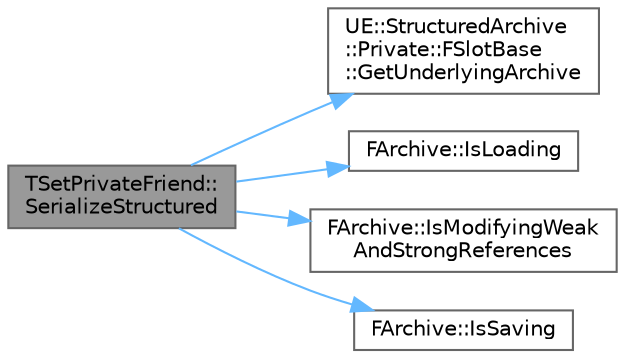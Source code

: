 digraph "TSetPrivateFriend::SerializeStructured"
{
 // INTERACTIVE_SVG=YES
 // LATEX_PDF_SIZE
  bgcolor="transparent";
  edge [fontname=Helvetica,fontsize=10,labelfontname=Helvetica,labelfontsize=10];
  node [fontname=Helvetica,fontsize=10,shape=box,height=0.2,width=0.4];
  rankdir="LR";
  Node1 [id="Node000001",label="TSetPrivateFriend::\lSerializeStructured",height=0.2,width=0.4,color="gray40", fillcolor="grey60", style="filled", fontcolor="black",tooltip="Structured archive serializer."];
  Node1 -> Node2 [id="edge1_Node000001_Node000002",color="steelblue1",style="solid",tooltip=" "];
  Node2 [id="Node000002",label="UE::StructuredArchive\l::Private::FSlotBase\l::GetUnderlyingArchive",height=0.2,width=0.4,color="grey40", fillcolor="white", style="filled",URL="$db/de0/classUE_1_1StructuredArchive_1_1Private_1_1FSlotBase.html#a1b07f07cada0e896a73cea9d06c610fc",tooltip=" "];
  Node1 -> Node3 [id="edge2_Node000001_Node000003",color="steelblue1",style="solid",tooltip=" "];
  Node3 [id="Node000003",label="FArchive::IsLoading",height=0.2,width=0.4,color="grey40", fillcolor="white", style="filled",URL="$d0/df8/classFArchive.html#acf9a2e5809a7468906872f179381711c",tooltip="Returns true if this archive is for loading data."];
  Node1 -> Node4 [id="edge3_Node000001_Node000004",color="steelblue1",style="solid",tooltip=" "];
  Node4 [id="Node000004",label="FArchive::IsModifyingWeak\lAndStrongReferences",height=0.2,width=0.4,color="grey40", fillcolor="white", style="filled",URL="$d0/df8/classFArchive.html#a16a3d0c8a0814635dba0bff4daf2e60f",tooltip="Returns true if this archive should modify/search weak object references as well as strong ones."];
  Node1 -> Node5 [id="edge4_Node000001_Node000005",color="steelblue1",style="solid",tooltip=" "];
  Node5 [id="Node000005",label="FArchive::IsSaving",height=0.2,width=0.4,color="grey40", fillcolor="white", style="filled",URL="$d0/df8/classFArchive.html#a5b494b343bae1dbe84f18b8ff914096c",tooltip="Returns true if this archive is for saving data, this can also be a pre-save preparation archive."];
}
